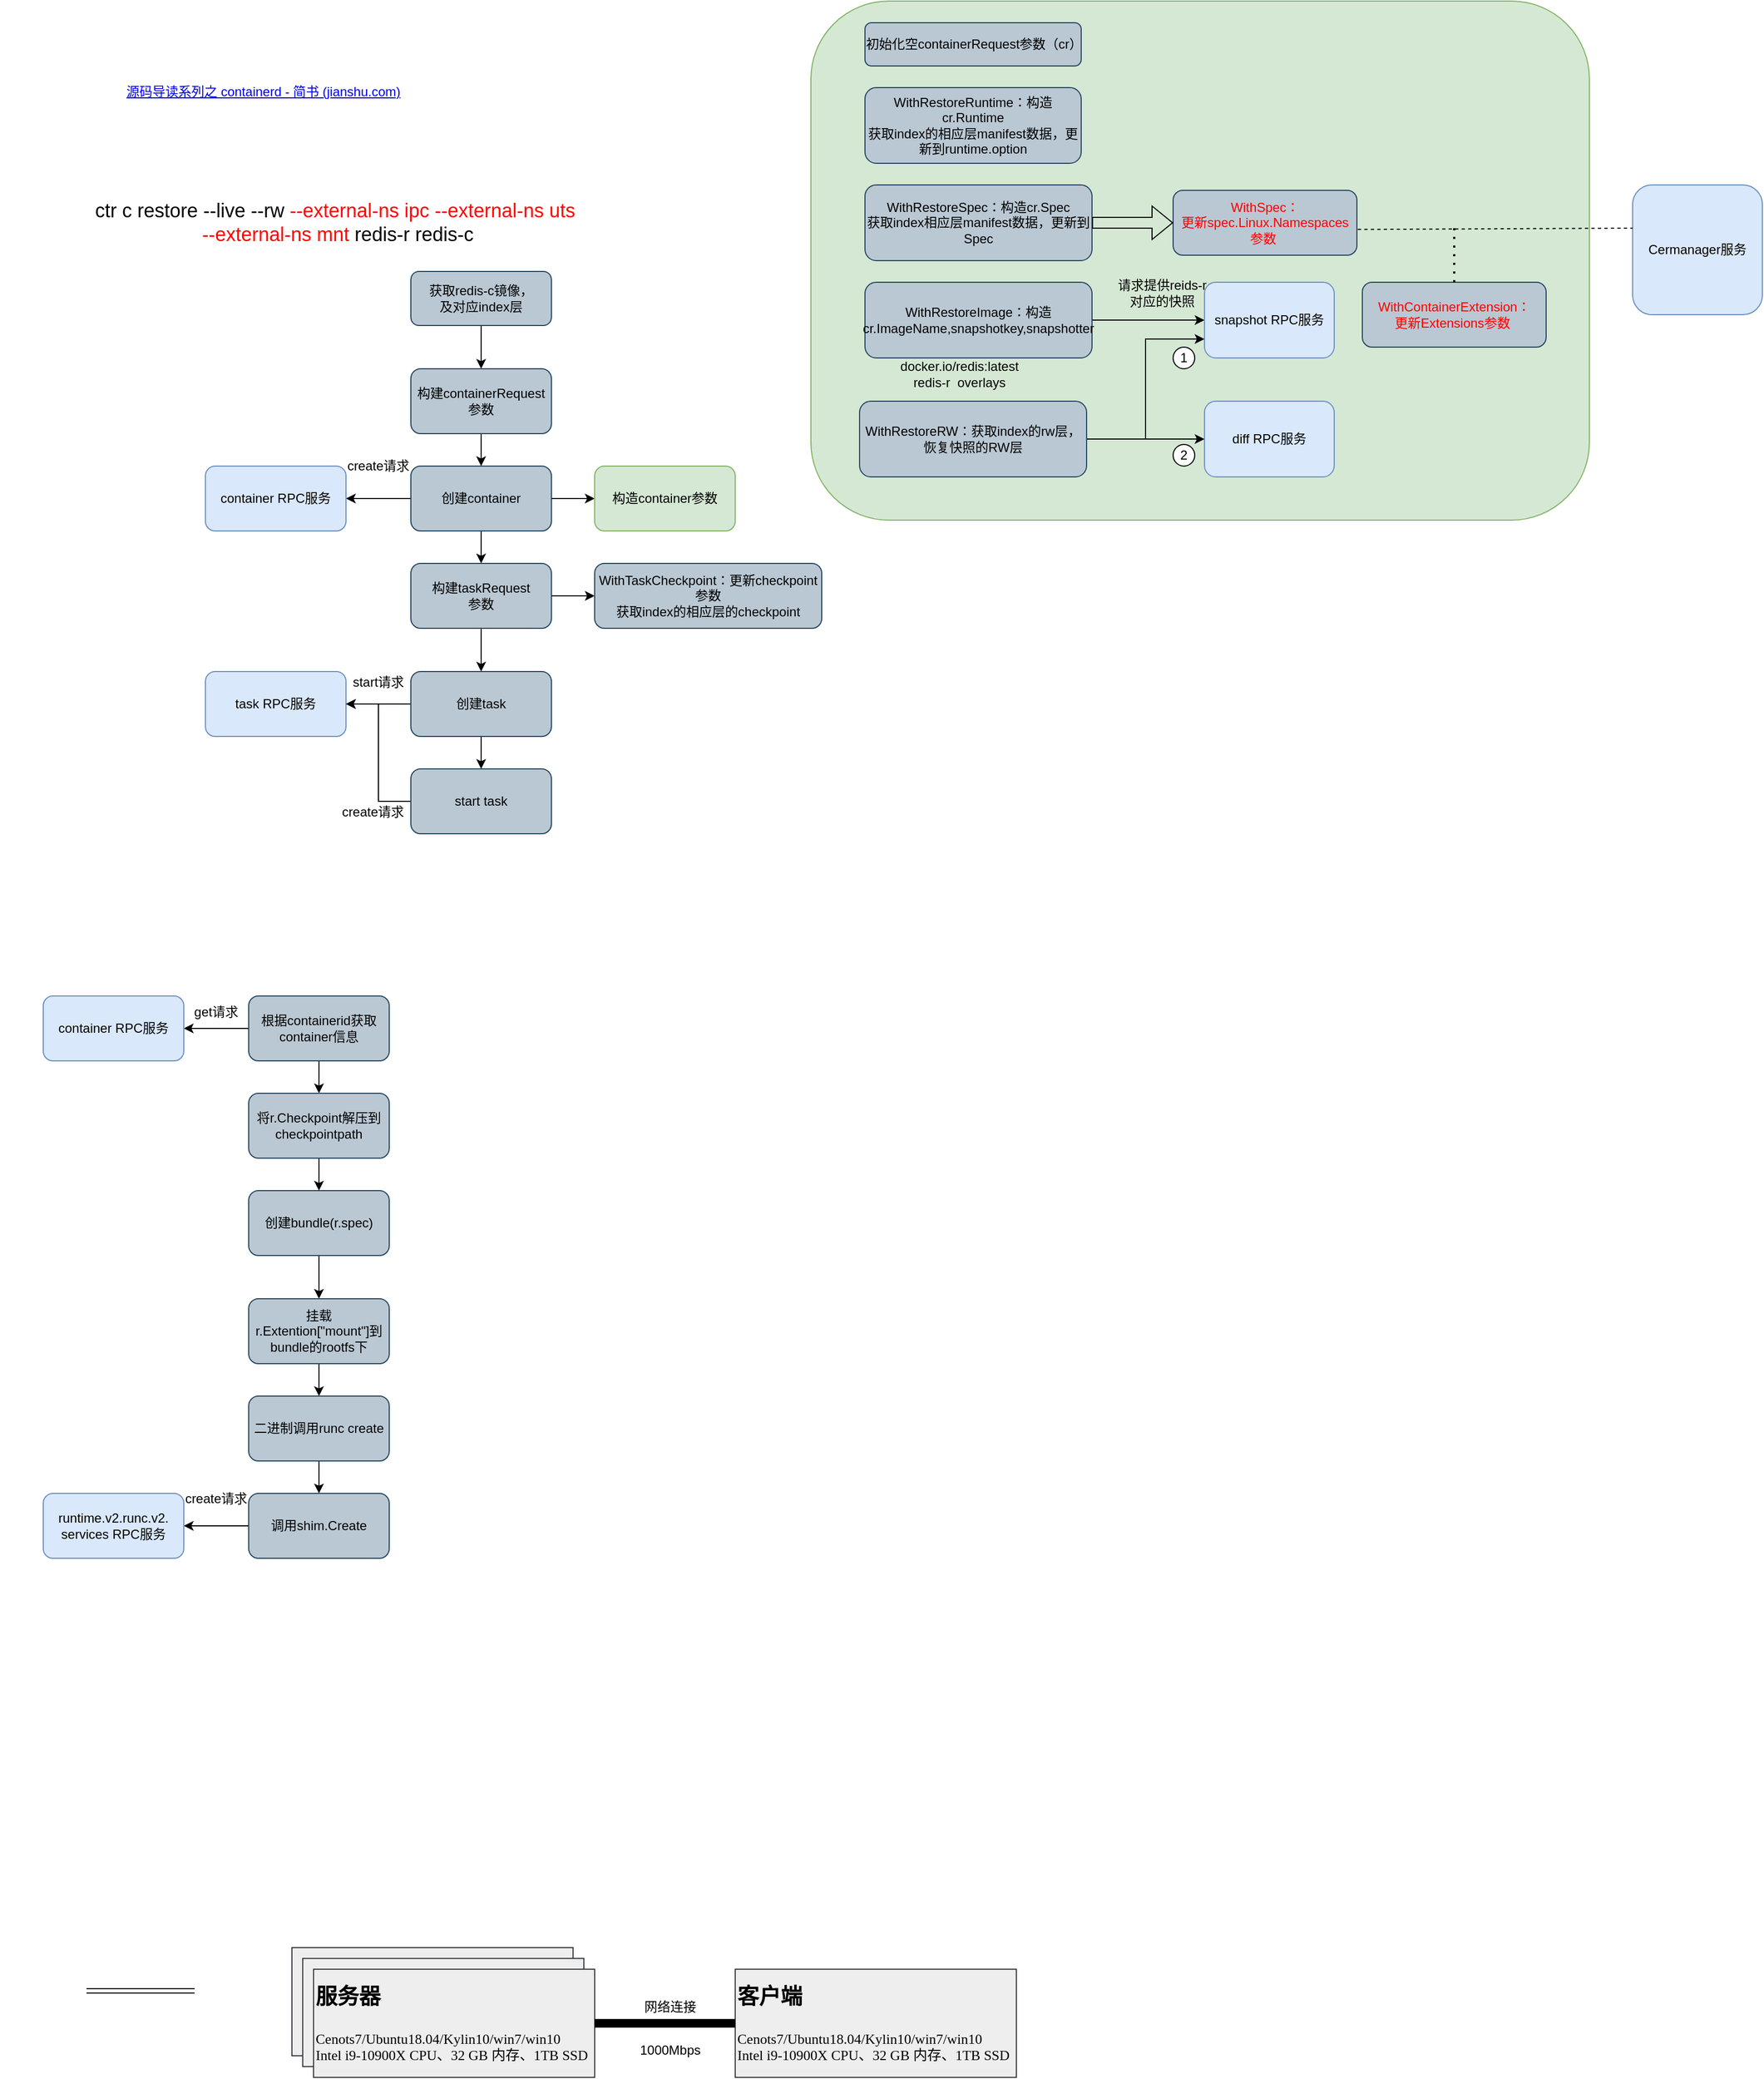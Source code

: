 <mxfile version="24.2.1" type="github">
  <diagram name="第 1 页" id="x_MS6_Ee2cz8O1x8YKat">
    <mxGraphModel dx="2015" dy="633" grid="1" gridSize="10" guides="1" tooltips="1" connect="1" arrows="1" fold="1" page="1" pageScale="1" pageWidth="827" pageHeight="1169" math="0" shadow="0">
      <root>
        <mxCell id="0" />
        <mxCell id="1" parent="0" />
        <mxCell id="vKevw-SKT2HIocogE-Wy-49" value="" style="rounded=1;whiteSpace=wrap;html=1;fillColor=#d5e8d4;strokeColor=#82b366;" parent="1" vertex="1">
          <mxGeometry x="160" y="280" width="720" height="480" as="geometry" />
        </mxCell>
        <mxCell id="vKevw-SKT2HIocogE-Wy-1" value="&lt;font style=&quot;font-size: 18px;&quot;&gt;ctr c restore --live --rw &lt;font style=&quot;font-size: 18px;&quot; color=&quot;#ff0000&quot;&gt;--external-ns ipc --external-ns uts&amp;nbsp;&lt;/font&gt;&lt;/font&gt;&lt;div&gt;&lt;font style=&quot;font-size: 18px;&quot;&gt;&lt;font style=&quot;font-size: 18px;&quot; color=&quot;#ff0000&quot;&gt;--external-ns mnt&lt;/font&gt; redis-r redis-c&lt;/font&gt;&lt;/div&gt;" style="text;html=1;align=center;verticalAlign=middle;whiteSpace=wrap;rounded=0;" parent="1" vertex="1">
          <mxGeometry x="-590" y="460" width="625" height="50" as="geometry" />
        </mxCell>
        <mxCell id="vKevw-SKT2HIocogE-Wy-44" style="edgeStyle=orthogonalEdgeStyle;rounded=0;orthogonalLoop=1;jettySize=auto;html=1;entryX=0.5;entryY=0;entryDx=0;entryDy=0;" parent="1" source="vKevw-SKT2HIocogE-Wy-2" target="vKevw-SKT2HIocogE-Wy-3" edge="1">
          <mxGeometry relative="1" as="geometry" />
        </mxCell>
        <mxCell id="vKevw-SKT2HIocogE-Wy-2" value="获取redis-c镜像，&lt;div&gt;及对应index层&lt;/div&gt;" style="rounded=1;whiteSpace=wrap;html=1;fillColor=#bac8d3;strokeColor=#23445d;" parent="1" vertex="1">
          <mxGeometry x="-210" y="530" width="130" height="50" as="geometry" />
        </mxCell>
        <mxCell id="vKevw-SKT2HIocogE-Wy-45" style="edgeStyle=orthogonalEdgeStyle;rounded=0;orthogonalLoop=1;jettySize=auto;html=1;entryX=0.5;entryY=0;entryDx=0;entryDy=0;" parent="1" source="vKevw-SKT2HIocogE-Wy-3" target="vKevw-SKT2HIocogE-Wy-31" edge="1">
          <mxGeometry relative="1" as="geometry" />
        </mxCell>
        <mxCell id="vKevw-SKT2HIocogE-Wy-3" value="构建containerRequest&lt;div&gt;参数&lt;/div&gt;" style="rounded=1;whiteSpace=wrap;html=1;fillColor=#bac8d3;strokeColor=#23445d;" parent="1" vertex="1">
          <mxGeometry x="-210" y="620" width="130" height="60" as="geometry" />
        </mxCell>
        <mxCell id="vKevw-SKT2HIocogE-Wy-4" value="初始化空containerRequest参数（cr）" style="rounded=1;whiteSpace=wrap;html=1;fillColor=#bac8d3;strokeColor=#23445d;" parent="1" vertex="1">
          <mxGeometry x="210" y="300" width="200" height="40" as="geometry" />
        </mxCell>
        <mxCell id="vKevw-SKT2HIocogE-Wy-5" value="&lt;div&gt;WithRestoreRuntime：构造cr.Runtime&lt;/div&gt;&lt;div&gt;&lt;span style=&quot;background-color: initial;&quot;&gt;获取index的相应层manifest数据，更新到runtime.option&lt;/span&gt;&lt;br&gt;&lt;/div&gt;" style="rounded=1;whiteSpace=wrap;html=1;fillColor=#bac8d3;strokeColor=#23445d;" parent="1" vertex="1">
          <mxGeometry x="210" y="360" width="200" height="70" as="geometry" />
        </mxCell>
        <mxCell id="vKevw-SKT2HIocogE-Wy-6" value="&lt;div&gt;WithRestoreSpec：构造cr.Spec&lt;/div&gt;&lt;div&gt;&lt;span style=&quot;background-color: initial;&quot;&gt;获取index相应层manifest数据，更新到Spec&lt;/span&gt;&lt;br&gt;&lt;/div&gt;" style="rounded=1;whiteSpace=wrap;html=1;fillColor=#bac8d3;strokeColor=#23445d;" parent="1" vertex="1">
          <mxGeometry x="210" y="450" width="210" height="70" as="geometry" />
        </mxCell>
        <mxCell id="vKevw-SKT2HIocogE-Wy-25" style="edgeStyle=orthogonalEdgeStyle;rounded=0;orthogonalLoop=1;jettySize=auto;html=1;entryX=0;entryY=0.5;entryDx=0;entryDy=0;" parent="1" source="vKevw-SKT2HIocogE-Wy-7" target="vKevw-SKT2HIocogE-Wy-14" edge="1">
          <mxGeometry relative="1" as="geometry" />
        </mxCell>
        <mxCell id="vKevw-SKT2HIocogE-Wy-7" value="&lt;div&gt;WithRestoreImage：构造cr.ImageName,snapshotkey,snapshotter&lt;/div&gt;" style="rounded=1;whiteSpace=wrap;html=1;fillColor=#bac8d3;strokeColor=#23445d;" parent="1" vertex="1">
          <mxGeometry x="210" y="540" width="210" height="70" as="geometry" />
        </mxCell>
        <mxCell id="vKevw-SKT2HIocogE-Wy-13" value="docker.io/redis:latest&lt;div&gt;redis-r&amp;nbsp;&amp;nbsp;&lt;span style=&quot;background-color: initial;&quot;&gt;overlays&lt;/span&gt;&lt;/div&gt;" style="text;html=1;align=center;verticalAlign=middle;whiteSpace=wrap;rounded=0;" parent="1" vertex="1">
          <mxGeometry x="210" y="595" width="175" height="60" as="geometry" />
        </mxCell>
        <mxCell id="vKevw-SKT2HIocogE-Wy-14" value="snapshot RPC服务" style="rounded=1;whiteSpace=wrap;html=1;fillColor=#dae8fc;strokeColor=#6c8ebf;" parent="1" vertex="1">
          <mxGeometry x="524" y="540" width="120" height="70" as="geometry" />
        </mxCell>
        <mxCell id="vKevw-SKT2HIocogE-Wy-16" value="请求提供reids-r&lt;div&gt;对应的快照&lt;/div&gt;" style="text;html=1;align=center;verticalAlign=middle;whiteSpace=wrap;rounded=0;" parent="1" vertex="1">
          <mxGeometry x="425" y="520" width="120" height="60" as="geometry" />
        </mxCell>
        <mxCell id="vKevw-SKT2HIocogE-Wy-20" style="edgeStyle=orthogonalEdgeStyle;rounded=0;orthogonalLoop=1;jettySize=auto;html=1;entryX=0;entryY=0.75;entryDx=0;entryDy=0;" parent="1" source="vKevw-SKT2HIocogE-Wy-18" target="vKevw-SKT2HIocogE-Wy-14" edge="1">
          <mxGeometry relative="1" as="geometry" />
        </mxCell>
        <mxCell id="vKevw-SKT2HIocogE-Wy-21" style="edgeStyle=orthogonalEdgeStyle;rounded=0;orthogonalLoop=1;jettySize=auto;html=1;entryX=0;entryY=0.5;entryDx=0;entryDy=0;" parent="1" source="vKevw-SKT2HIocogE-Wy-18" target="vKevw-SKT2HIocogE-Wy-19" edge="1">
          <mxGeometry relative="1" as="geometry" />
        </mxCell>
        <mxCell id="vKevw-SKT2HIocogE-Wy-18" value="&lt;div&gt;WithRestoreRW：获取index的rw层，恢复快照的RW层&lt;/div&gt;" style="rounded=1;whiteSpace=wrap;html=1;fillColor=#bac8d3;strokeColor=#23445d;" parent="1" vertex="1">
          <mxGeometry x="205" y="650" width="210" height="70" as="geometry" />
        </mxCell>
        <mxCell id="vKevw-SKT2HIocogE-Wy-19" value="diff RPC服务" style="rounded=1;whiteSpace=wrap;html=1;fillColor=#dae8fc;strokeColor=#6c8ebf;" parent="1" vertex="1">
          <mxGeometry x="524" y="650" width="120" height="70" as="geometry" />
        </mxCell>
        <mxCell id="vKevw-SKT2HIocogE-Wy-22" value="1" style="ellipse;whiteSpace=wrap;html=1;aspect=fixed;" parent="1" vertex="1">
          <mxGeometry x="495" y="600" width="20" height="20" as="geometry" />
        </mxCell>
        <mxCell id="vKevw-SKT2HIocogE-Wy-23" value="2" style="ellipse;whiteSpace=wrap;html=1;aspect=fixed;" parent="1" vertex="1">
          <mxGeometry x="495" y="690" width="20" height="20" as="geometry" />
        </mxCell>
        <mxCell id="vKevw-SKT2HIocogE-Wy-33" style="edgeStyle=orthogonalEdgeStyle;rounded=0;orthogonalLoop=1;jettySize=auto;html=1;entryX=1;entryY=0.5;entryDx=0;entryDy=0;" parent="1" source="vKevw-SKT2HIocogE-Wy-31" target="vKevw-SKT2HIocogE-Wy-32" edge="1">
          <mxGeometry relative="1" as="geometry" />
        </mxCell>
        <mxCell id="vKevw-SKT2HIocogE-Wy-46" style="edgeStyle=orthogonalEdgeStyle;rounded=0;orthogonalLoop=1;jettySize=auto;html=1;entryX=0.5;entryY=0;entryDx=0;entryDy=0;" parent="1" source="vKevw-SKT2HIocogE-Wy-31" target="vKevw-SKT2HIocogE-Wy-34" edge="1">
          <mxGeometry relative="1" as="geometry" />
        </mxCell>
        <mxCell id="vKevw-SKT2HIocogE-Wy-68" style="edgeStyle=orthogonalEdgeStyle;rounded=0;orthogonalLoop=1;jettySize=auto;html=1;entryX=0;entryY=0.5;entryDx=0;entryDy=0;" parent="1" source="vKevw-SKT2HIocogE-Wy-31" target="vKevw-SKT2HIocogE-Wy-67" edge="1">
          <mxGeometry relative="1" as="geometry" />
        </mxCell>
        <mxCell id="vKevw-SKT2HIocogE-Wy-31" value="创建container" style="rounded=1;whiteSpace=wrap;html=1;fillColor=#bac8d3;strokeColor=#23445d;" parent="1" vertex="1">
          <mxGeometry x="-210" y="710" width="130" height="60" as="geometry" />
        </mxCell>
        <mxCell id="vKevw-SKT2HIocogE-Wy-32" value="container RPC服务" style="rounded=1;whiteSpace=wrap;html=1;fillColor=#dae8fc;strokeColor=#6c8ebf;" parent="1" vertex="1">
          <mxGeometry x="-400" y="710" width="130" height="60" as="geometry" />
        </mxCell>
        <mxCell id="vKevw-SKT2HIocogE-Wy-52" style="edgeStyle=orthogonalEdgeStyle;rounded=0;orthogonalLoop=1;jettySize=auto;html=1;entryX=0.5;entryY=0;entryDx=0;entryDy=0;" parent="1" source="vKevw-SKT2HIocogE-Wy-34" target="vKevw-SKT2HIocogE-Wy-51" edge="1">
          <mxGeometry relative="1" as="geometry" />
        </mxCell>
        <mxCell id="vKevw-SKT2HIocogE-Wy-57" style="edgeStyle=orthogonalEdgeStyle;rounded=0;orthogonalLoop=1;jettySize=auto;html=1;entryX=0;entryY=0.5;entryDx=0;entryDy=0;" parent="1" source="vKevw-SKT2HIocogE-Wy-34" target="vKevw-SKT2HIocogE-Wy-35" edge="1">
          <mxGeometry relative="1" as="geometry" />
        </mxCell>
        <mxCell id="vKevw-SKT2HIocogE-Wy-34" value="构建taskRequest&lt;div&gt;参数&lt;/div&gt;" style="rounded=1;whiteSpace=wrap;html=1;fillColor=#bac8d3;strokeColor=#23445d;" parent="1" vertex="1">
          <mxGeometry x="-210" y="800" width="130" height="60" as="geometry" />
        </mxCell>
        <mxCell id="vKevw-SKT2HIocogE-Wy-35" value="&lt;div&gt;WithTaskCheckpoint：更新checkpoint参数&lt;/div&gt;&lt;div&gt;获取index的相应层的&lt;span style=&quot;background-color: initial;&quot;&gt;checkpoint&lt;/span&gt;&lt;/div&gt;" style="rounded=1;whiteSpace=wrap;html=1;fillColor=#bac8d3;strokeColor=#23445d;" parent="1" vertex="1">
          <mxGeometry x="-40" y="800" width="210" height="60" as="geometry" />
        </mxCell>
        <mxCell id="vKevw-SKT2HIocogE-Wy-36" value="task RPC服务" style="rounded=1;whiteSpace=wrap;html=1;fillColor=#dae8fc;strokeColor=#6c8ebf;" parent="1" vertex="1">
          <mxGeometry x="-400" y="900" width="130" height="60" as="geometry" />
        </mxCell>
        <mxCell id="vKevw-SKT2HIocogE-Wy-37" value="create请求" style="text;html=1;align=center;verticalAlign=middle;whiteSpace=wrap;rounded=0;" parent="1" vertex="1">
          <mxGeometry x="-300" y="680" width="120" height="60" as="geometry" />
        </mxCell>
        <mxCell id="vKevw-SKT2HIocogE-Wy-38" value="create请求" style="text;html=1;align=center;verticalAlign=middle;whiteSpace=wrap;rounded=0;" parent="1" vertex="1">
          <mxGeometry x="-290" y="1010" width="90" height="40" as="geometry" />
        </mxCell>
        <mxCell id="vKevw-SKT2HIocogE-Wy-41" style="edgeStyle=orthogonalEdgeStyle;rounded=0;orthogonalLoop=1;jettySize=auto;html=1;entryX=1;entryY=0.5;entryDx=0;entryDy=0;" parent="1" source="vKevw-SKT2HIocogE-Wy-40" target="vKevw-SKT2HIocogE-Wy-36" edge="1">
          <mxGeometry relative="1" as="geometry" />
        </mxCell>
        <mxCell id="vKevw-SKT2HIocogE-Wy-40" value="start task" style="rounded=1;whiteSpace=wrap;html=1;fillColor=#bac8d3;strokeColor=#23445d;" parent="1" vertex="1">
          <mxGeometry x="-210" y="990" width="130" height="60" as="geometry" />
        </mxCell>
        <mxCell id="vKevw-SKT2HIocogE-Wy-42" value="start请求" style="text;html=1;align=center;verticalAlign=middle;whiteSpace=wrap;rounded=0;" parent="1" vertex="1">
          <mxGeometry x="-285" y="890" width="90" height="40" as="geometry" />
        </mxCell>
        <mxCell id="vKevw-SKT2HIocogE-Wy-53" style="edgeStyle=orthogonalEdgeStyle;rounded=0;orthogonalLoop=1;jettySize=auto;html=1;entryX=0.5;entryY=0;entryDx=0;entryDy=0;" parent="1" source="vKevw-SKT2HIocogE-Wy-51" target="vKevw-SKT2HIocogE-Wy-40" edge="1">
          <mxGeometry relative="1" as="geometry" />
        </mxCell>
        <mxCell id="vKevw-SKT2HIocogE-Wy-55" style="edgeStyle=orthogonalEdgeStyle;rounded=0;orthogonalLoop=1;jettySize=auto;html=1;entryX=1;entryY=0.5;entryDx=0;entryDy=0;" parent="1" source="vKevw-SKT2HIocogE-Wy-51" target="vKevw-SKT2HIocogE-Wy-36" edge="1">
          <mxGeometry relative="1" as="geometry" />
        </mxCell>
        <mxCell id="vKevw-SKT2HIocogE-Wy-51" value="创建task" style="rounded=1;whiteSpace=wrap;html=1;fillColor=#bac8d3;strokeColor=#23445d;" parent="1" vertex="1">
          <mxGeometry x="-210" y="900" width="130" height="60" as="geometry" />
        </mxCell>
        <mxCell id="vKevw-SKT2HIocogE-Wy-58" value="&lt;font color=&quot;#ff0000&quot;&gt;WithSpec：&lt;/font&gt;&lt;div&gt;&lt;font color=&quot;#ff0000&quot;&gt;更新&lt;span style=&quot;background-color: initial;&quot;&gt;spec.Linux.Namespaces&lt;/span&gt;&lt;/font&gt;&lt;div&gt;&lt;span style=&quot;background-color: initial;&quot;&gt;&lt;font color=&quot;#ff0000&quot;&gt;参数&amp;nbsp;&lt;/font&gt;&lt;/span&gt;&lt;/div&gt;&lt;/div&gt;" style="rounded=1;whiteSpace=wrap;html=1;fillColor=#bac8d3;strokeColor=#23445d;" parent="1" vertex="1">
          <mxGeometry x="495" y="455" width="170" height="60" as="geometry" />
        </mxCell>
        <mxCell id="vKevw-SKT2HIocogE-Wy-59" value="&lt;div&gt;&lt;font color=&quot;#ff0000&quot;&gt;WithContainerExtension&lt;span style=&quot;background-color: initial;&quot;&gt;：&lt;/span&gt;&lt;/font&gt;&lt;/div&gt;&lt;div&gt;&lt;font color=&quot;#ff0000&quot;&gt;更新&lt;span style=&quot;background-color: initial;&quot;&gt;Extensions&lt;/span&gt;&lt;span style=&quot;background-color: initial;&quot;&gt;参数&amp;nbsp;&lt;/span&gt;&lt;/font&gt;&lt;/div&gt;" style="rounded=1;whiteSpace=wrap;html=1;fillColor=#bac8d3;strokeColor=#23445d;" parent="1" vertex="1">
          <mxGeometry x="670" y="540" width="170" height="60" as="geometry" />
        </mxCell>
        <mxCell id="vKevw-SKT2HIocogE-Wy-61" value="" style="shape=flexArrow;endArrow=classic;html=1;rounded=0;exitX=1;exitY=0.5;exitDx=0;exitDy=0;entryX=0;entryY=0.5;entryDx=0;entryDy=0;" parent="1" source="vKevw-SKT2HIocogE-Wy-6" target="vKevw-SKT2HIocogE-Wy-58" edge="1">
          <mxGeometry width="50" height="50" relative="1" as="geometry">
            <mxPoint x="450" y="470" as="sourcePoint" />
            <mxPoint x="500" y="420" as="targetPoint" />
          </mxGeometry>
        </mxCell>
        <mxCell id="vKevw-SKT2HIocogE-Wy-63" value="Cermanager服务" style="rounded=1;whiteSpace=wrap;html=1;fillColor=#dae8fc;strokeColor=#6c8ebf;" parent="1" vertex="1">
          <mxGeometry x="920" y="450" width="120" height="120" as="geometry" />
        </mxCell>
        <mxCell id="vKevw-SKT2HIocogE-Wy-64" value="" style="endArrow=none;dashed=1;html=1;rounded=0;exitX=1.005;exitY=0.603;exitDx=0;exitDy=0;exitPerimeter=0;entryX=0;entryY=0.333;entryDx=0;entryDy=0;entryPerimeter=0;" parent="1" source="vKevw-SKT2HIocogE-Wy-58" target="vKevw-SKT2HIocogE-Wy-63" edge="1">
          <mxGeometry width="50" height="50" relative="1" as="geometry">
            <mxPoint x="700" y="500" as="sourcePoint" />
            <mxPoint x="750" y="450" as="targetPoint" />
          </mxGeometry>
        </mxCell>
        <mxCell id="vKevw-SKT2HIocogE-Wy-66" value="" style="endArrow=none;dashed=1;html=1;dashPattern=1 3;strokeWidth=2;rounded=0;exitX=0.5;exitY=0;exitDx=0;exitDy=0;" parent="1" source="vKevw-SKT2HIocogE-Wy-59" edge="1">
          <mxGeometry width="50" height="50" relative="1" as="geometry">
            <mxPoint x="740" y="460" as="sourcePoint" />
            <mxPoint x="755" y="490" as="targetPoint" />
          </mxGeometry>
        </mxCell>
        <mxCell id="vKevw-SKT2HIocogE-Wy-67" value="构造container参数" style="rounded=1;whiteSpace=wrap;html=1;fillColor=#d5e8d4;strokeColor=#82b366;" parent="1" vertex="1">
          <mxGeometry x="-40" y="710" width="130" height="60" as="geometry" />
        </mxCell>
        <mxCell id="vKevw-SKT2HIocogE-Wy-69" value="&lt;a href=&quot;https://www.jianshu.com/p/d8f6c40280f8&quot;&gt;源码导读系列之 containerd - 简书 (jianshu.com)&lt;/a&gt;" style="text;whiteSpace=wrap;html=1;" parent="1" vertex="1">
          <mxGeometry x="-475" y="350" width="680" height="40" as="geometry" />
        </mxCell>
        <mxCell id="H6_Y6PMwABdbh03h6sx2-14" value="" style="rounded=0;whiteSpace=wrap;html=1;fillColor=#eeeeee;strokeColor=#36393d;" vertex="1" parent="1">
          <mxGeometry x="-320" y="2080" width="260" height="100" as="geometry" />
        </mxCell>
        <mxCell id="H6_Y6PMwABdbh03h6sx2-15" value="" style="rounded=0;whiteSpace=wrap;html=1;fillColor=#eeeeee;strokeColor=#36393d;" vertex="1" parent="1">
          <mxGeometry x="-310" y="2090" width="260" height="100" as="geometry" />
        </mxCell>
        <mxCell id="H6_Y6PMwABdbh03h6sx2-16" value="&lt;font size=&quot;1&quot; style=&quot;&quot;&gt;&lt;b style=&quot;font-size: 20px;&quot;&gt;服务器&lt;/b&gt;&lt;/font&gt;&lt;div&gt;&lt;span style=&quot;font-size: 16px;&quot;&gt;&lt;br&gt;&lt;/span&gt;&lt;div&gt;&lt;span style=&quot;background-color: initial; font-family: &amp;quot;Times New Roman&amp;quot;; font-size: 13px;&quot;&gt;&lt;font style=&quot;font-size: 13px;&quot;&gt;Cenots7/Ubuntu18.04/Kylin10/win7/win10&lt;/font&gt;&lt;/span&gt;&lt;div style=&quot;font-size: 13px;&quot;&gt;&lt;font style=&quot;font-size: 13px;&quot;&gt;&lt;font style=&quot;background-color: initial; font-size: 13px;&quot; face=&quot;Times New Roman&quot;&gt;Intel&lt;/font&gt;&lt;span style=&quot;background-color: initial; font-family: &amp;quot;Times New Roman&amp;quot;;&quot;&gt;&amp;nbsp;&lt;/span&gt;&lt;span style=&quot;background-color: initial; font-family: 宋体;&quot;&gt;&lt;font style=&quot;font-size: 13px;&quot; face=&quot;Times New Roman&quot;&gt;i&lt;/font&gt;&lt;/span&gt;&lt;span style=&quot;background-color: initial; font-family: &amp;quot;Times New Roman&amp;quot;;&quot;&gt;9-10900&lt;/span&gt;&lt;span style=&quot;background-color: initial; font-family: 宋体;&quot;&gt;&lt;font style=&quot;font-size: 13px;&quot; face=&quot;Times New Roman&quot;&gt;X&lt;/font&gt;&lt;/span&gt;&lt;span style=&quot;background-color: initial; font-family: &amp;quot;Times New Roman&amp;quot;;&quot;&gt;&amp;nbsp;&lt;/span&gt;&lt;span style=&quot;background-color: initial; font-family: 宋体;&quot;&gt;&lt;font style=&quot;font-size: 13px;&quot; face=&quot;Times New Roman&quot;&gt;CPU&lt;/font&gt;&lt;/span&gt;&lt;span style=&quot;background-color: initial; font-family: &amp;quot;Times New Roman&amp;quot;;&quot;&gt;&lt;font style=&quot;font-size: 13px;&quot; face=&quot;宋体&quot;&gt;、&lt;/font&gt;32&amp;nbsp;&lt;/span&gt;&lt;span style=&quot;background-color: initial; font-family: 宋体;&quot;&gt;&lt;font style=&quot;font-size: 13px;&quot; face=&quot;Times New Roman&quot;&gt;GB&lt;/font&gt;&lt;/span&gt;&lt;span style=&quot;background-color: initial; font-family: &amp;quot;Times New Roman&amp;quot;;&quot;&gt;&amp;nbsp;&lt;/span&gt;&lt;span style=&quot;background-color: initial; font-family: 宋体;&quot;&gt;&lt;font style=&quot;font-size: 13px;&quot; face=&quot;宋体&quot;&gt;内存、&lt;/font&gt;&lt;font style=&quot;font-size: 13px;&quot; face=&quot;Times New Roman&quot;&gt;1&lt;/font&gt;&lt;/span&gt;&lt;span style=&quot;background-color: initial; font-family: &amp;quot;Times New Roman&amp;quot;;&quot;&gt;TB&amp;nbsp;&lt;/span&gt;&lt;span style=&quot;background-color: initial; font-family: 宋体;&quot;&gt;&lt;font style=&quot;font-size: 13px;&quot; face=&quot;Times New Roman&quot;&gt;SSD&lt;/font&gt;&lt;/span&gt;&lt;/font&gt;&lt;/div&gt;&lt;/div&gt;&lt;/div&gt;" style="rounded=0;whiteSpace=wrap;html=1;align=left;fillColor=#eeeeee;strokeColor=#36393d;" vertex="1" parent="1">
          <mxGeometry x="-300" y="2100" width="260" height="100" as="geometry" />
        </mxCell>
        <mxCell id="H6_Y6PMwABdbh03h6sx2-17" value="&lt;font size=&quot;1&quot; style=&quot;&quot;&gt;&lt;b style=&quot;font-size: 20px;&quot;&gt;客户端&lt;/b&gt;&lt;/font&gt;&lt;div&gt;&lt;span style=&quot;font-size: 16px;&quot;&gt;&lt;br&gt;&lt;/span&gt;&lt;div&gt;&lt;span style=&quot;background-color: initial; font-family: &amp;quot;Times New Roman&amp;quot;; font-size: 13px;&quot;&gt;&lt;font style=&quot;font-size: 13px;&quot;&gt;Cenots7/Ubuntu18.04/Kylin10/win7/win10&lt;/font&gt;&lt;/span&gt;&lt;div style=&quot;font-size: 13px;&quot;&gt;&lt;font style=&quot;font-size: 13px;&quot;&gt;&lt;font style=&quot;background-color: initial; font-size: 13px;&quot; face=&quot;Times New Roman&quot;&gt;Intel&lt;/font&gt;&lt;span style=&quot;background-color: initial; font-family: &amp;quot;Times New Roman&amp;quot;;&quot;&gt;&amp;nbsp;&lt;/span&gt;&lt;span style=&quot;background-color: initial; font-family: 宋体;&quot;&gt;&lt;font style=&quot;font-size: 13px;&quot; face=&quot;Times New Roman&quot;&gt;i&lt;/font&gt;&lt;/span&gt;&lt;span style=&quot;background-color: initial; font-family: &amp;quot;Times New Roman&amp;quot;;&quot;&gt;9-10900&lt;/span&gt;&lt;span style=&quot;background-color: initial; font-family: 宋体;&quot;&gt;&lt;font style=&quot;font-size: 13px;&quot; face=&quot;Times New Roman&quot;&gt;X&lt;/font&gt;&lt;/span&gt;&lt;span style=&quot;background-color: initial; font-family: &amp;quot;Times New Roman&amp;quot;;&quot;&gt;&amp;nbsp;&lt;/span&gt;&lt;span style=&quot;background-color: initial; font-family: 宋体;&quot;&gt;&lt;font style=&quot;font-size: 13px;&quot; face=&quot;Times New Roman&quot;&gt;CPU&lt;/font&gt;&lt;/span&gt;&lt;span style=&quot;background-color: initial; font-family: &amp;quot;Times New Roman&amp;quot;;&quot;&gt;&lt;font style=&quot;font-size: 13px;&quot; face=&quot;宋体&quot;&gt;、&lt;/font&gt;32&amp;nbsp;&lt;/span&gt;&lt;span style=&quot;background-color: initial; font-family: 宋体;&quot;&gt;&lt;font style=&quot;font-size: 13px;&quot; face=&quot;Times New Roman&quot;&gt;GB&lt;/font&gt;&lt;/span&gt;&lt;span style=&quot;background-color: initial; font-family: &amp;quot;Times New Roman&amp;quot;;&quot;&gt;&amp;nbsp;&lt;/span&gt;&lt;span style=&quot;background-color: initial; font-family: 宋体;&quot;&gt;&lt;font style=&quot;font-size: 13px;&quot; face=&quot;宋体&quot;&gt;内存、&lt;/font&gt;&lt;font style=&quot;font-size: 13px;&quot; face=&quot;Times New Roman&quot;&gt;1&lt;/font&gt;&lt;/span&gt;&lt;span style=&quot;background-color: initial; font-family: &amp;quot;Times New Roman&amp;quot;;&quot;&gt;TB&amp;nbsp;&lt;/span&gt;&lt;span style=&quot;background-color: initial; font-family: 宋体;&quot;&gt;&lt;font style=&quot;font-size: 13px;&quot; face=&quot;Times New Roman&quot;&gt;SSD&lt;/font&gt;&lt;/span&gt;&lt;/font&gt;&lt;/div&gt;&lt;/div&gt;&lt;/div&gt;" style="rounded=0;whiteSpace=wrap;html=1;align=left;fillColor=#eeeeee;strokeColor=#36393d;" vertex="1" parent="1">
          <mxGeometry x="90" y="2100" width="260" height="100" as="geometry" />
        </mxCell>
        <mxCell id="H6_Y6PMwABdbh03h6sx2-18" value="" style="shape=link;html=1;rounded=0;" edge="1" parent="1">
          <mxGeometry width="100" relative="1" as="geometry">
            <mxPoint x="-510" y="2120" as="sourcePoint" />
            <mxPoint x="-410" y="2120" as="targetPoint" />
          </mxGeometry>
        </mxCell>
        <mxCell id="H6_Y6PMwABdbh03h6sx2-19" value="" style="endArrow=none;html=1;rounded=0;entryX=0;entryY=0.5;entryDx=0;entryDy=0;strokeWidth=8;" edge="1" parent="1" target="H6_Y6PMwABdbh03h6sx2-17">
          <mxGeometry width="50" height="50" relative="1" as="geometry">
            <mxPoint x="-40" y="2150" as="sourcePoint" />
            <mxPoint x="10" y="2100" as="targetPoint" />
          </mxGeometry>
        </mxCell>
        <mxCell id="H6_Y6PMwABdbh03h6sx2-20" value="网络连接" style="text;html=1;align=center;verticalAlign=middle;whiteSpace=wrap;rounded=0;" vertex="1" parent="1">
          <mxGeometry y="2120" width="60" height="30" as="geometry" />
        </mxCell>
        <mxCell id="H6_Y6PMwABdbh03h6sx2-21" value="1000Mbps" style="text;html=1;align=center;verticalAlign=middle;whiteSpace=wrap;rounded=0;" vertex="1" parent="1">
          <mxGeometry y="2160" width="60" height="30" as="geometry" />
        </mxCell>
        <mxCell id="H6_Y6PMwABdbh03h6sx2-24" style="edgeStyle=orthogonalEdgeStyle;rounded=0;orthogonalLoop=1;jettySize=auto;html=1;entryX=1;entryY=0.5;entryDx=0;entryDy=0;" edge="1" parent="1" source="H6_Y6PMwABdbh03h6sx2-22" target="H6_Y6PMwABdbh03h6sx2-23">
          <mxGeometry relative="1" as="geometry" />
        </mxCell>
        <mxCell id="H6_Y6PMwABdbh03h6sx2-27" style="edgeStyle=orthogonalEdgeStyle;rounded=0;orthogonalLoop=1;jettySize=auto;html=1;entryX=0.5;entryY=0;entryDx=0;entryDy=0;" edge="1" parent="1" source="H6_Y6PMwABdbh03h6sx2-22" target="H6_Y6PMwABdbh03h6sx2-26">
          <mxGeometry relative="1" as="geometry" />
        </mxCell>
        <mxCell id="H6_Y6PMwABdbh03h6sx2-22" value="根据containerid获取container信息" style="rounded=1;whiteSpace=wrap;html=1;fillColor=#bac8d3;strokeColor=#23445d;" vertex="1" parent="1">
          <mxGeometry x="-360" y="1200" width="130" height="60" as="geometry" />
        </mxCell>
        <mxCell id="H6_Y6PMwABdbh03h6sx2-23" value="container RPC服务" style="rounded=1;whiteSpace=wrap;html=1;fillColor=#dae8fc;strokeColor=#6c8ebf;" vertex="1" parent="1">
          <mxGeometry x="-550" y="1200" width="130" height="60" as="geometry" />
        </mxCell>
        <mxCell id="H6_Y6PMwABdbh03h6sx2-25" value="get请求" style="text;html=1;align=center;verticalAlign=middle;whiteSpace=wrap;rounded=0;" vertex="1" parent="1">
          <mxGeometry x="-420" y="1200" width="60" height="30" as="geometry" />
        </mxCell>
        <mxCell id="H6_Y6PMwABdbh03h6sx2-31" style="edgeStyle=orthogonalEdgeStyle;rounded=0;orthogonalLoop=1;jettySize=auto;html=1;entryX=0.5;entryY=0;entryDx=0;entryDy=0;" edge="1" parent="1" source="H6_Y6PMwABdbh03h6sx2-26" target="H6_Y6PMwABdbh03h6sx2-28">
          <mxGeometry relative="1" as="geometry" />
        </mxCell>
        <mxCell id="H6_Y6PMwABdbh03h6sx2-26" value="将r.Checkpoint解压到checkpointpath" style="rounded=1;whiteSpace=wrap;html=1;fillColor=#bac8d3;strokeColor=#23445d;" vertex="1" parent="1">
          <mxGeometry x="-360" y="1290" width="130" height="60" as="geometry" />
        </mxCell>
        <mxCell id="H6_Y6PMwABdbh03h6sx2-32" style="edgeStyle=orthogonalEdgeStyle;rounded=0;orthogonalLoop=1;jettySize=auto;html=1;entryX=0.5;entryY=0;entryDx=0;entryDy=0;" edge="1" parent="1" source="H6_Y6PMwABdbh03h6sx2-28" target="H6_Y6PMwABdbh03h6sx2-29">
          <mxGeometry relative="1" as="geometry" />
        </mxCell>
        <mxCell id="H6_Y6PMwABdbh03h6sx2-28" value="创建bundle(r.spec)" style="rounded=1;whiteSpace=wrap;html=1;fillColor=#bac8d3;strokeColor=#23445d;" vertex="1" parent="1">
          <mxGeometry x="-360" y="1380" width="130" height="60" as="geometry" />
        </mxCell>
        <mxCell id="H6_Y6PMwABdbh03h6sx2-33" style="edgeStyle=orthogonalEdgeStyle;rounded=0;orthogonalLoop=1;jettySize=auto;html=1;entryX=0.5;entryY=0;entryDx=0;entryDy=0;" edge="1" parent="1" source="H6_Y6PMwABdbh03h6sx2-29" target="H6_Y6PMwABdbh03h6sx2-30">
          <mxGeometry relative="1" as="geometry" />
        </mxCell>
        <mxCell id="H6_Y6PMwABdbh03h6sx2-29" value="挂载r.Extention[&quot;mount&quot;]到bundle的rootfs下" style="rounded=1;whiteSpace=wrap;html=1;fillColor=#bac8d3;strokeColor=#23445d;" vertex="1" parent="1">
          <mxGeometry x="-360" y="1480" width="130" height="60" as="geometry" />
        </mxCell>
        <mxCell id="H6_Y6PMwABdbh03h6sx2-36" style="edgeStyle=orthogonalEdgeStyle;rounded=0;orthogonalLoop=1;jettySize=auto;html=1;entryX=0.5;entryY=0;entryDx=0;entryDy=0;" edge="1" parent="1" source="H6_Y6PMwABdbh03h6sx2-30" target="H6_Y6PMwABdbh03h6sx2-34">
          <mxGeometry relative="1" as="geometry" />
        </mxCell>
        <mxCell id="H6_Y6PMwABdbh03h6sx2-30" value="二进制调用runc create" style="rounded=1;whiteSpace=wrap;html=1;fillColor=#bac8d3;strokeColor=#23445d;" vertex="1" parent="1">
          <mxGeometry x="-360" y="1570" width="130" height="60" as="geometry" />
        </mxCell>
        <mxCell id="H6_Y6PMwABdbh03h6sx2-37" style="edgeStyle=orthogonalEdgeStyle;rounded=0;orthogonalLoop=1;jettySize=auto;html=1;entryX=1;entryY=0.5;entryDx=0;entryDy=0;" edge="1" parent="1" source="H6_Y6PMwABdbh03h6sx2-34" target="H6_Y6PMwABdbh03h6sx2-35">
          <mxGeometry relative="1" as="geometry" />
        </mxCell>
        <mxCell id="H6_Y6PMwABdbh03h6sx2-34" value="调用shim.Create" style="rounded=1;whiteSpace=wrap;html=1;fillColor=#bac8d3;strokeColor=#23445d;" vertex="1" parent="1">
          <mxGeometry x="-360" y="1660" width="130" height="60" as="geometry" />
        </mxCell>
        <mxCell id="H6_Y6PMwABdbh03h6sx2-35" value="runtime.v2.runc.v2. services RPC服务" style="rounded=1;whiteSpace=wrap;html=1;fillColor=#dae8fc;strokeColor=#6c8ebf;" vertex="1" parent="1">
          <mxGeometry x="-550" y="1660" width="130" height="60" as="geometry" />
        </mxCell>
        <mxCell id="H6_Y6PMwABdbh03h6sx2-38" value="create请求" style="text;html=1;align=center;verticalAlign=middle;whiteSpace=wrap;rounded=0;" vertex="1" parent="1">
          <mxGeometry x="-420" y="1650" width="60" height="30" as="geometry" />
        </mxCell>
      </root>
    </mxGraphModel>
  </diagram>
</mxfile>
